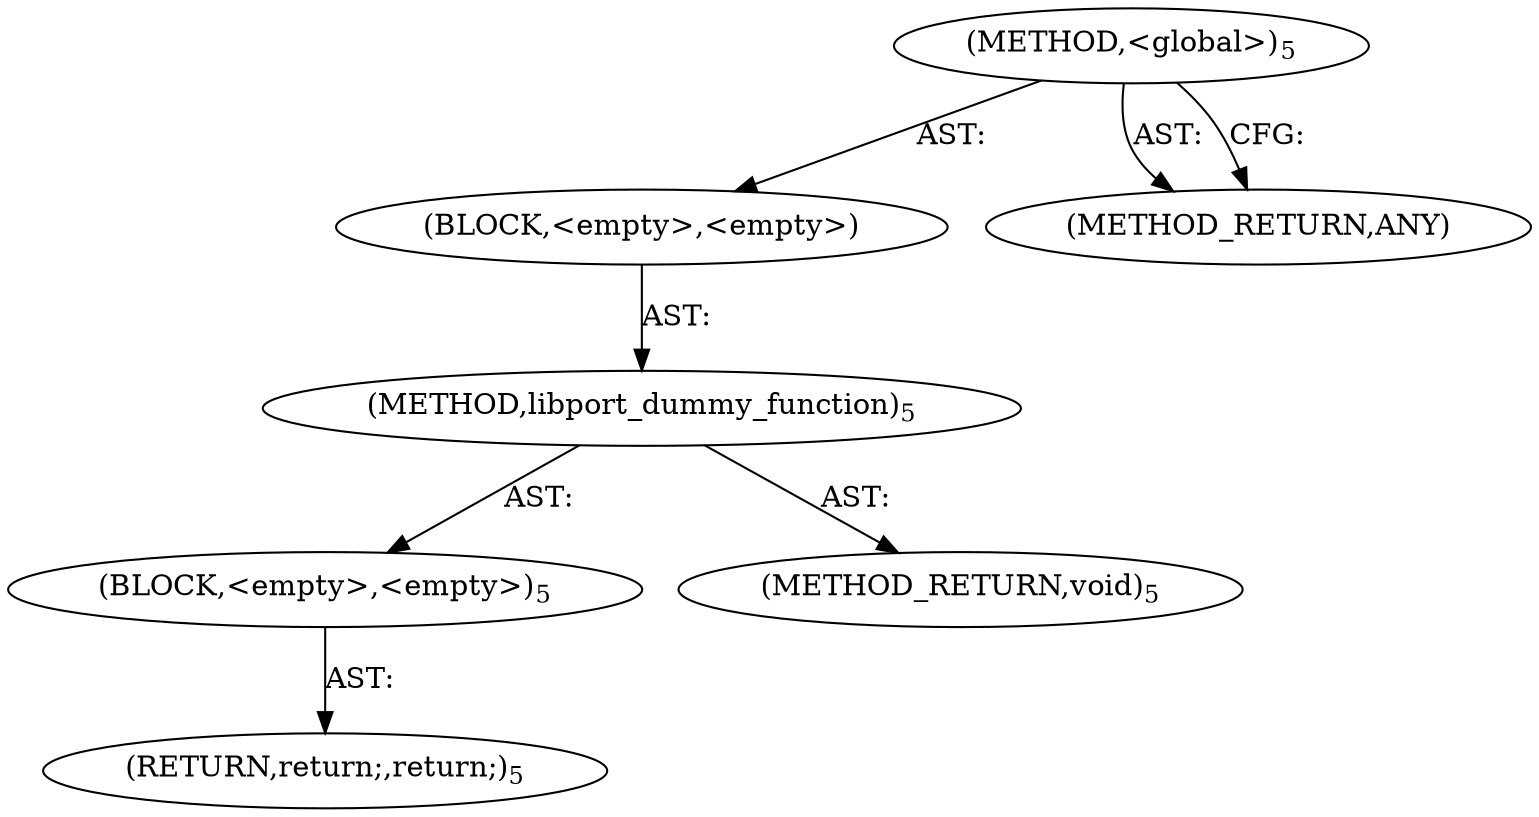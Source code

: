 digraph "&lt;global&gt;" {  
"77977" [label = <(METHOD,&lt;global&gt;)<SUB>5</SUB>> ]
"77978" [label = <(BLOCK,&lt;empty&gt;,&lt;empty&gt;)> ]
"77979" [label = <(METHOD,libport_dummy_function)<SUB>5</SUB>> ]
"77980" [label = <(BLOCK,&lt;empty&gt;,&lt;empty&gt;)<SUB>5</SUB>> ]
"77981" [label = <(RETURN,return;,return;)<SUB>5</SUB>> ]
"77982" [label = <(METHOD_RETURN,void)<SUB>5</SUB>> ]
"77984" [label = <(METHOD_RETURN,ANY)> ]
  "77977" -> "77978"  [ label = "AST: "] 
  "77977" -> "77984"  [ label = "AST: "] 
  "77978" -> "77979"  [ label = "AST: "] 
  "77979" -> "77980"  [ label = "AST: "] 
  "77979" -> "77982"  [ label = "AST: "] 
  "77980" -> "77981"  [ label = "AST: "] 
  "77977" -> "77984"  [ label = "CFG: "] 
}
